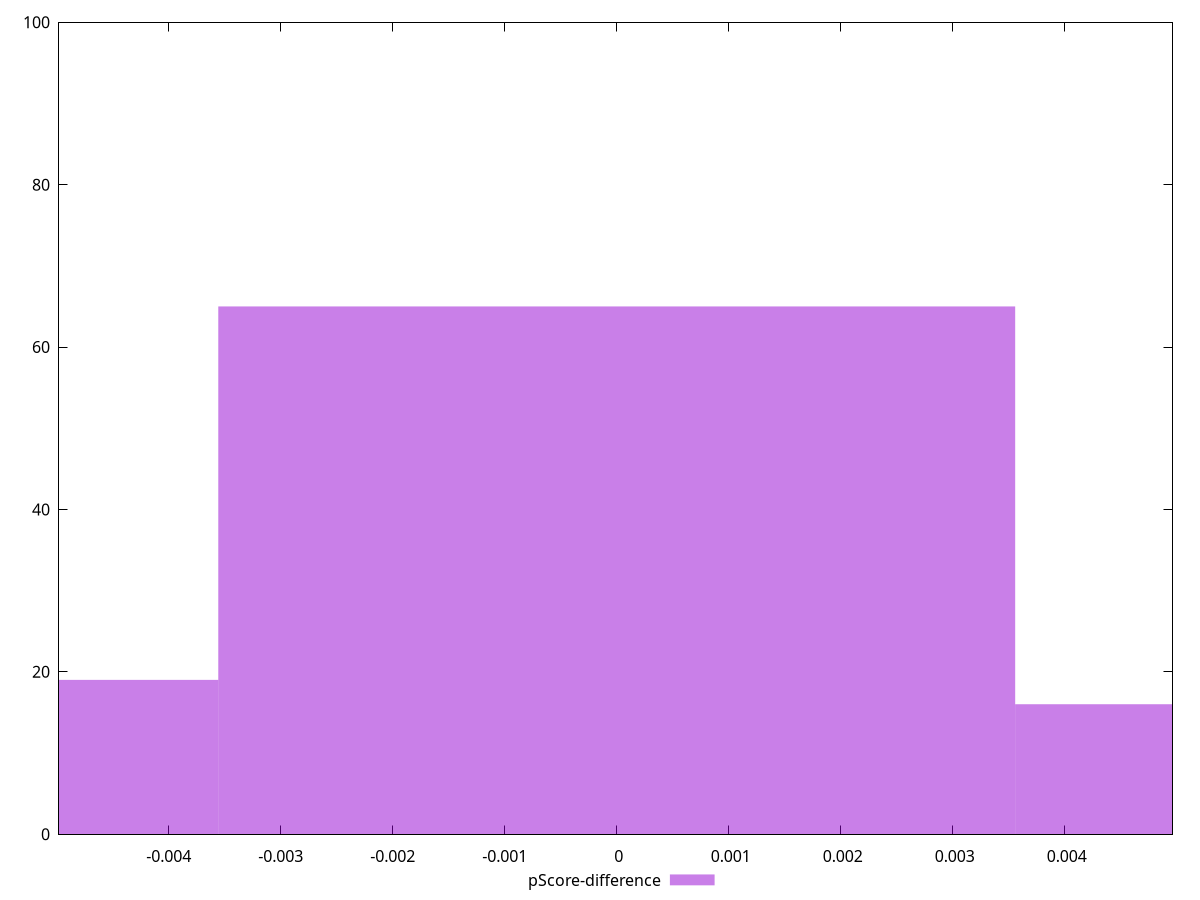 reset

$pScoreDifference <<EOF
0 65
-0.007114029271334194 19
0.007114029271334194 16
EOF

set key outside below
set boxwidth 0.007114029271334194
set xrange [-0.004979003956874489:0.004961383327950226]
set yrange [0:100]
set trange [0:100]
set style fill transparent solid 0.5 noborder
set terminal svg size 640, 490 enhanced background rgb 'white'
set output "report/report_00029_2021-02-24T13-36-40.390Z/total-blocking-time/samples/astro/pScore-difference/histogram.svg"

plot $pScoreDifference title "pScore-difference" with boxes

reset
